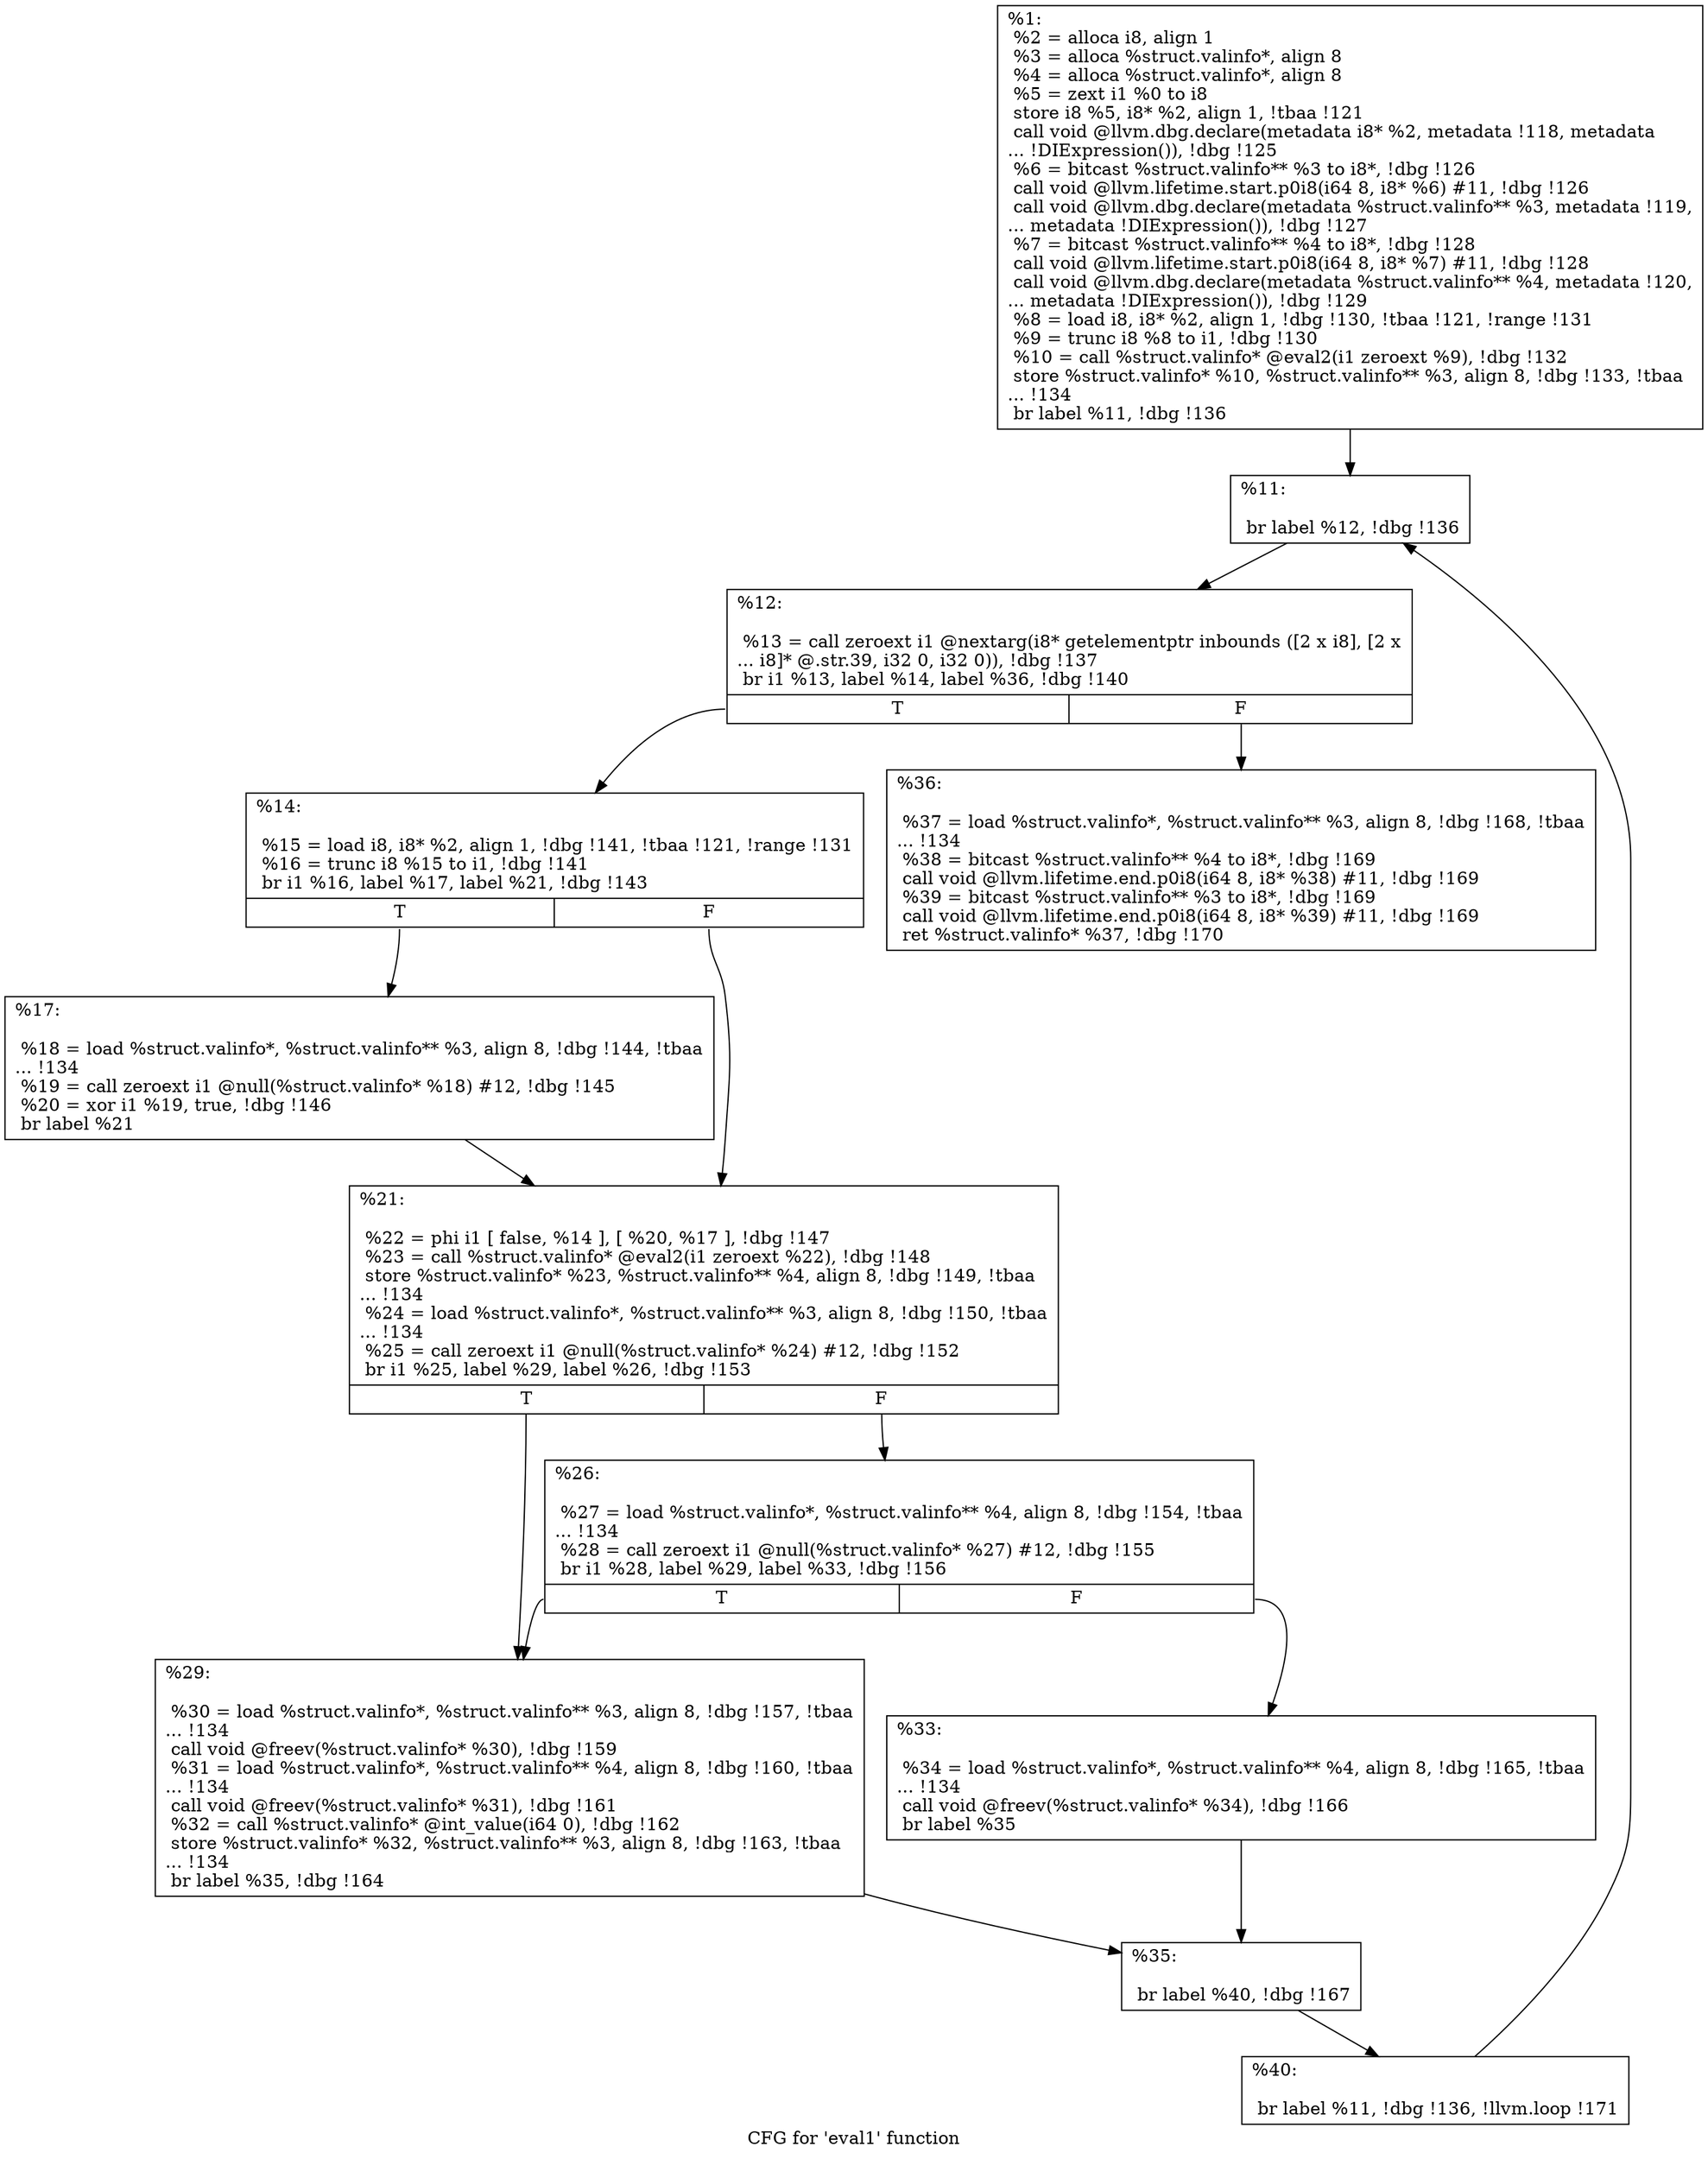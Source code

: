 digraph "CFG for 'eval1' function" {
	label="CFG for 'eval1' function";

	Node0x2382660 [shape=record,label="{%1:\l  %2 = alloca i8, align 1\l  %3 = alloca %struct.valinfo*, align 8\l  %4 = alloca %struct.valinfo*, align 8\l  %5 = zext i1 %0 to i8\l  store i8 %5, i8* %2, align 1, !tbaa !121\l  call void @llvm.dbg.declare(metadata i8* %2, metadata !118, metadata\l... !DIExpression()), !dbg !125\l  %6 = bitcast %struct.valinfo** %3 to i8*, !dbg !126\l  call void @llvm.lifetime.start.p0i8(i64 8, i8* %6) #11, !dbg !126\l  call void @llvm.dbg.declare(metadata %struct.valinfo** %3, metadata !119,\l... metadata !DIExpression()), !dbg !127\l  %7 = bitcast %struct.valinfo** %4 to i8*, !dbg !128\l  call void @llvm.lifetime.start.p0i8(i64 8, i8* %7) #11, !dbg !128\l  call void @llvm.dbg.declare(metadata %struct.valinfo** %4, metadata !120,\l... metadata !DIExpression()), !dbg !129\l  %8 = load i8, i8* %2, align 1, !dbg !130, !tbaa !121, !range !131\l  %9 = trunc i8 %8 to i1, !dbg !130\l  %10 = call %struct.valinfo* @eval2(i1 zeroext %9), !dbg !132\l  store %struct.valinfo* %10, %struct.valinfo** %3, align 8, !dbg !133, !tbaa\l... !134\l  br label %11, !dbg !136\l}"];
	Node0x2382660 -> Node0x2382720;
	Node0x2382720 [shape=record,label="{%11:\l\l  br label %12, !dbg !136\l}"];
	Node0x2382720 -> Node0x2382770;
	Node0x2382770 [shape=record,label="{%12:\l\l  %13 = call zeroext i1 @nextarg(i8* getelementptr inbounds ([2 x i8], [2 x\l... i8]* @.str.39, i32 0, i32 0)), !dbg !137\l  br i1 %13, label %14, label %36, !dbg !140\l|{<s0>T|<s1>F}}"];
	Node0x2382770:s0 -> Node0x23827c0;
	Node0x2382770:s1 -> Node0x23829f0;
	Node0x23827c0 [shape=record,label="{%14:\l\l  %15 = load i8, i8* %2, align 1, !dbg !141, !tbaa !121, !range !131\l  %16 = trunc i8 %15 to i1, !dbg !141\l  br i1 %16, label %17, label %21, !dbg !143\l|{<s0>T|<s1>F}}"];
	Node0x23827c0:s0 -> Node0x2382810;
	Node0x23827c0:s1 -> Node0x2382860;
	Node0x2382810 [shape=record,label="{%17:\l\l  %18 = load %struct.valinfo*, %struct.valinfo** %3, align 8, !dbg !144, !tbaa\l... !134\l  %19 = call zeroext i1 @null(%struct.valinfo* %18) #12, !dbg !145\l  %20 = xor i1 %19, true, !dbg !146\l  br label %21\l}"];
	Node0x2382810 -> Node0x2382860;
	Node0x2382860 [shape=record,label="{%21:\l\l  %22 = phi i1 [ false, %14 ], [ %20, %17 ], !dbg !147\l  %23 = call %struct.valinfo* @eval2(i1 zeroext %22), !dbg !148\l  store %struct.valinfo* %23, %struct.valinfo** %4, align 8, !dbg !149, !tbaa\l... !134\l  %24 = load %struct.valinfo*, %struct.valinfo** %3, align 8, !dbg !150, !tbaa\l... !134\l  %25 = call zeroext i1 @null(%struct.valinfo* %24) #12, !dbg !152\l  br i1 %25, label %29, label %26, !dbg !153\l|{<s0>T|<s1>F}}"];
	Node0x2382860:s0 -> Node0x2382900;
	Node0x2382860:s1 -> Node0x23828b0;
	Node0x23828b0 [shape=record,label="{%26:\l\l  %27 = load %struct.valinfo*, %struct.valinfo** %4, align 8, !dbg !154, !tbaa\l... !134\l  %28 = call zeroext i1 @null(%struct.valinfo* %27) #12, !dbg !155\l  br i1 %28, label %29, label %33, !dbg !156\l|{<s0>T|<s1>F}}"];
	Node0x23828b0:s0 -> Node0x2382900;
	Node0x23828b0:s1 -> Node0x2382950;
	Node0x2382900 [shape=record,label="{%29:\l\l  %30 = load %struct.valinfo*, %struct.valinfo** %3, align 8, !dbg !157, !tbaa\l... !134\l  call void @freev(%struct.valinfo* %30), !dbg !159\l  %31 = load %struct.valinfo*, %struct.valinfo** %4, align 8, !dbg !160, !tbaa\l... !134\l  call void @freev(%struct.valinfo* %31), !dbg !161\l  %32 = call %struct.valinfo* @int_value(i64 0), !dbg !162\l  store %struct.valinfo* %32, %struct.valinfo** %3, align 8, !dbg !163, !tbaa\l... !134\l  br label %35, !dbg !164\l}"];
	Node0x2382900 -> Node0x23829a0;
	Node0x2382950 [shape=record,label="{%33:\l\l  %34 = load %struct.valinfo*, %struct.valinfo** %4, align 8, !dbg !165, !tbaa\l... !134\l  call void @freev(%struct.valinfo* %34), !dbg !166\l  br label %35\l}"];
	Node0x2382950 -> Node0x23829a0;
	Node0x23829a0 [shape=record,label="{%35:\l\l  br label %40, !dbg !167\l}"];
	Node0x23829a0 -> Node0x2382a40;
	Node0x23829f0 [shape=record,label="{%36:\l\l  %37 = load %struct.valinfo*, %struct.valinfo** %3, align 8, !dbg !168, !tbaa\l... !134\l  %38 = bitcast %struct.valinfo** %4 to i8*, !dbg !169\l  call void @llvm.lifetime.end.p0i8(i64 8, i8* %38) #11, !dbg !169\l  %39 = bitcast %struct.valinfo** %3 to i8*, !dbg !169\l  call void @llvm.lifetime.end.p0i8(i64 8, i8* %39) #11, !dbg !169\l  ret %struct.valinfo* %37, !dbg !170\l}"];
	Node0x2382a40 [shape=record,label="{%40:\l\l  br label %11, !dbg !136, !llvm.loop !171\l}"];
	Node0x2382a40 -> Node0x2382720;
}
